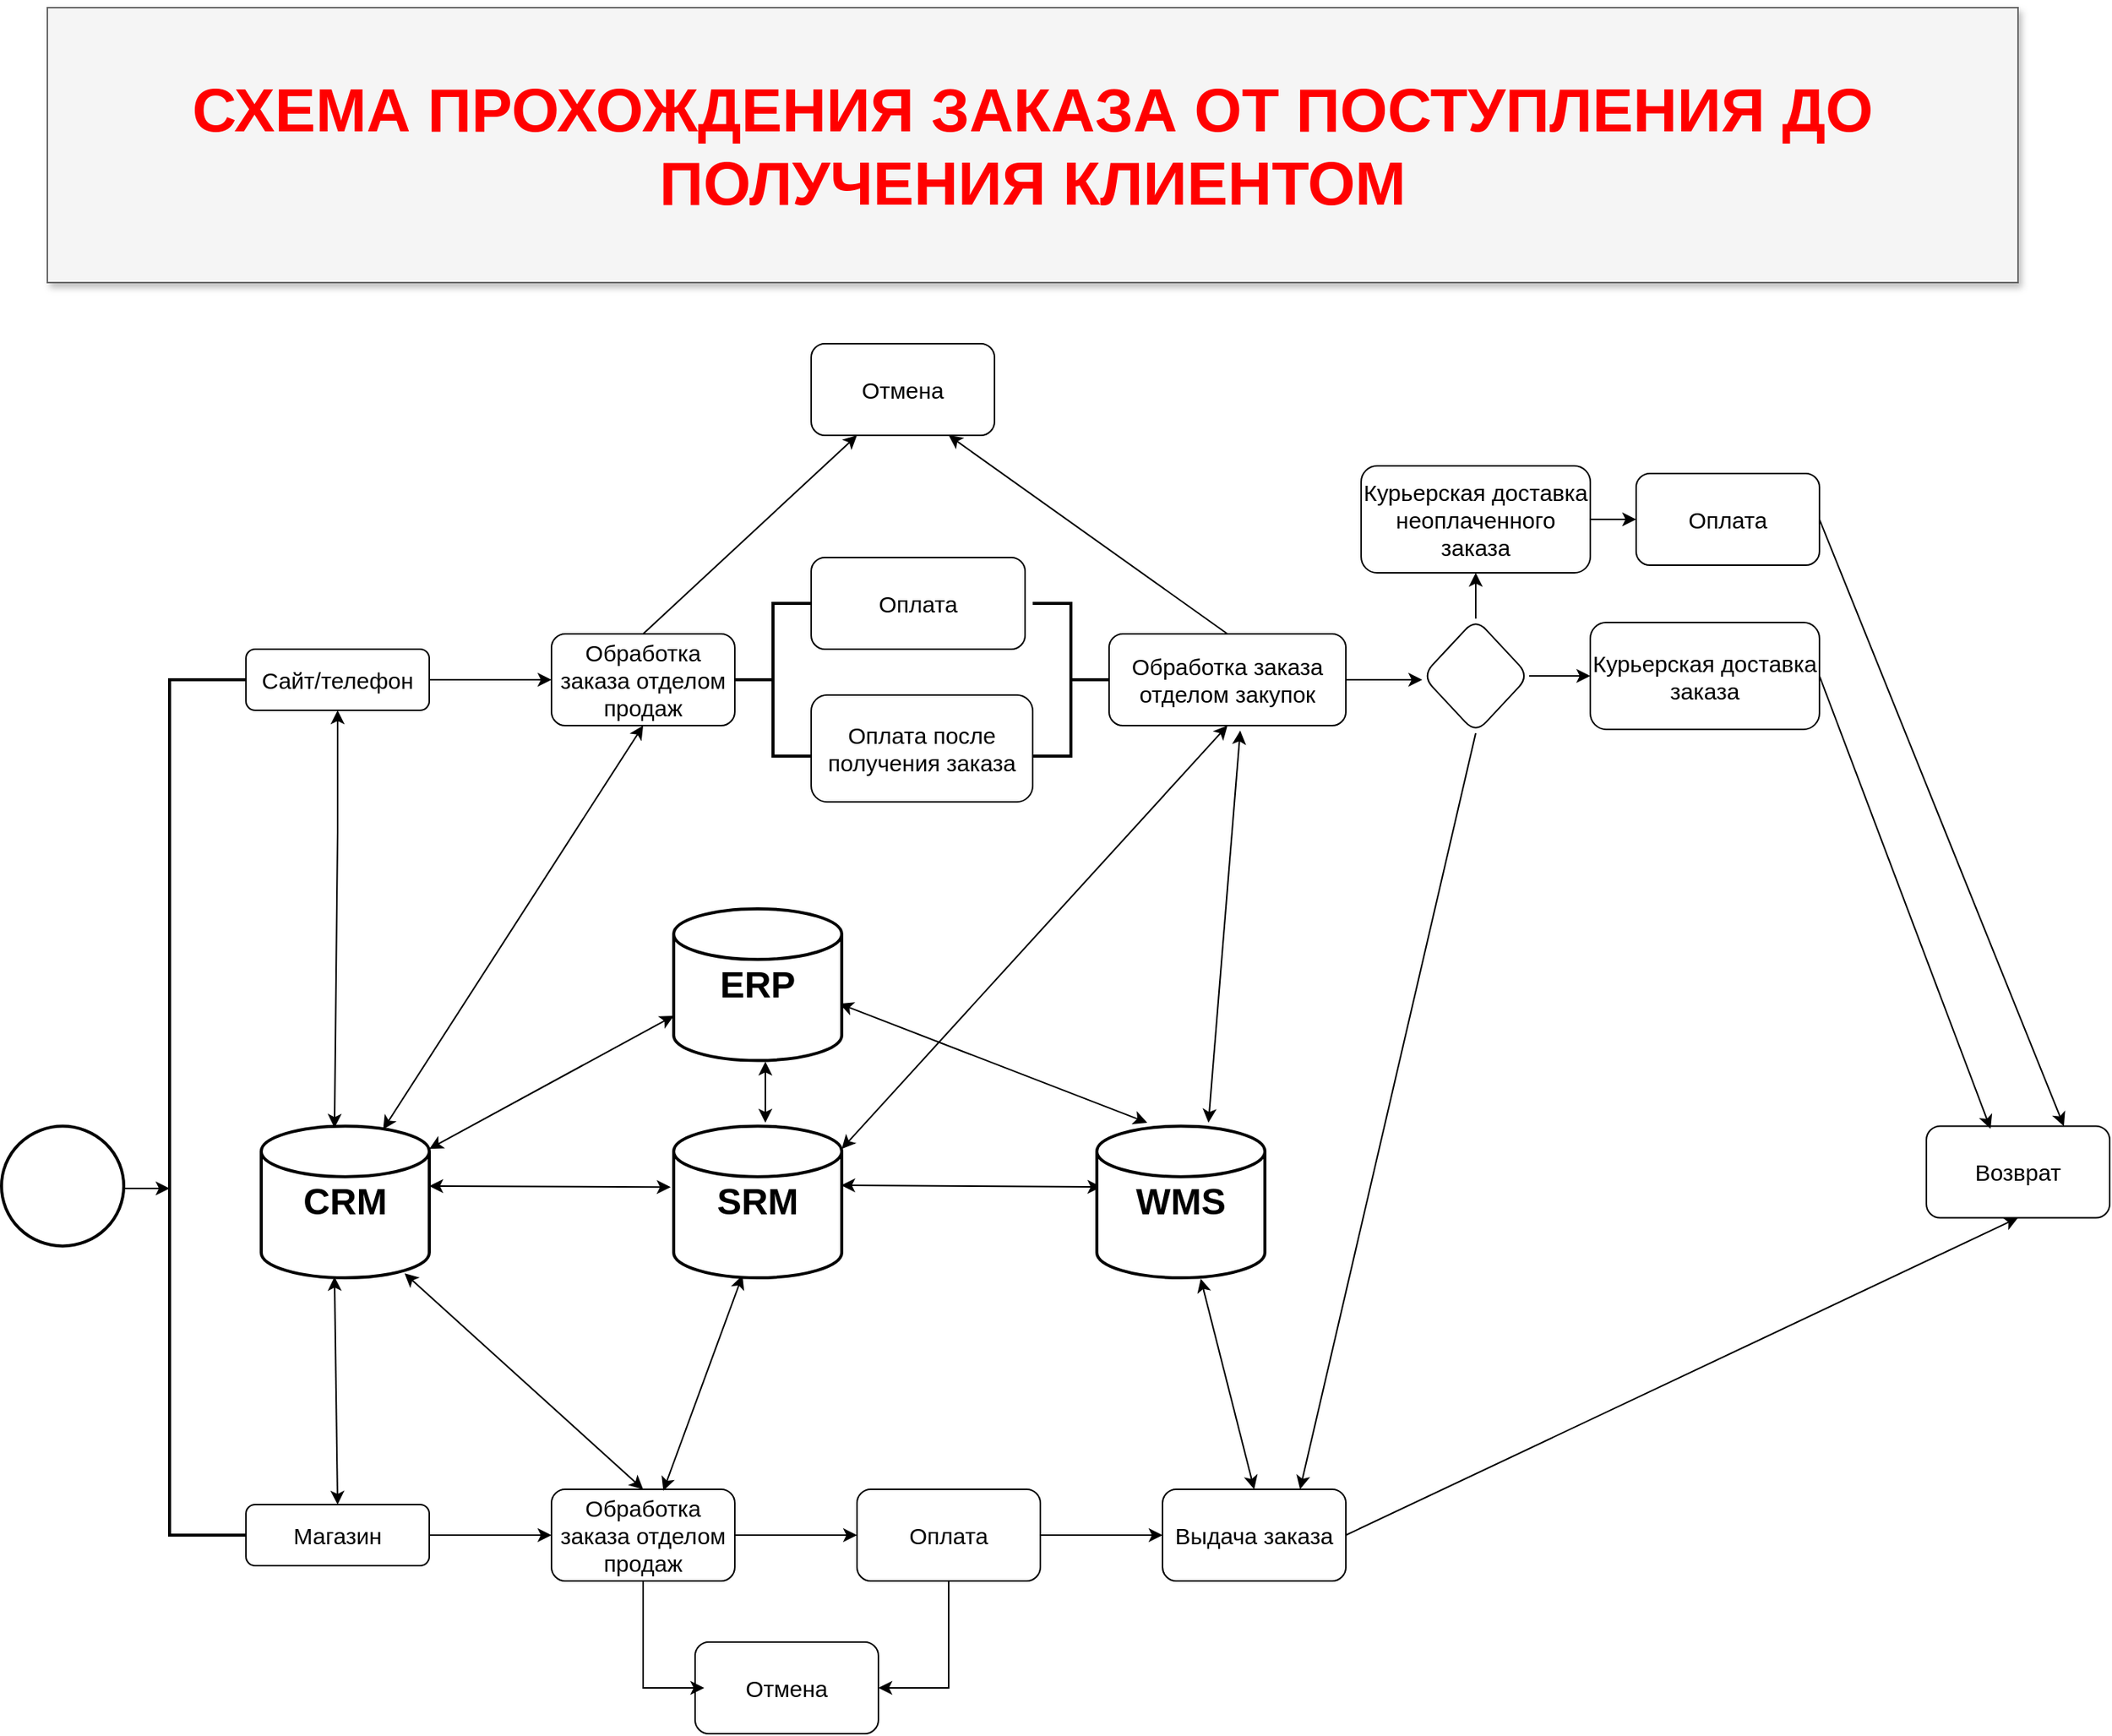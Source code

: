<mxfile version="24.0.1" type="device">
  <diagram id="C5RBs43oDa-KdzZeNtuy" name="Page-1">
    <mxGraphModel dx="1707" dy="452" grid="1" gridSize="10" guides="1" tooltips="1" connect="1" arrows="1" fold="1" page="1" pageScale="1" pageWidth="827" pageHeight="1169" math="0" shadow="0">
      <root>
        <mxCell id="WIyWlLk6GJQsqaUBKTNV-0" />
        <mxCell id="WIyWlLk6GJQsqaUBKTNV-1" parent="WIyWlLk6GJQsqaUBKTNV-0" />
        <mxCell id="OxN-Xx4dsnYel7XNfbB_-15" value="" style="edgeStyle=orthogonalEdgeStyle;rounded=0;orthogonalLoop=1;jettySize=auto;html=1;" edge="1" parent="WIyWlLk6GJQsqaUBKTNV-1" source="WIyWlLk6GJQsqaUBKTNV-3" target="OxN-Xx4dsnYel7XNfbB_-14">
          <mxGeometry relative="1" as="geometry" />
        </mxCell>
        <mxCell id="WIyWlLk6GJQsqaUBKTNV-3" value="Сайт/телефон" style="rounded=1;whiteSpace=wrap;html=1;fontSize=15;glass=0;strokeWidth=1;shadow=0;" parent="WIyWlLk6GJQsqaUBKTNV-1" vertex="1">
          <mxGeometry x="160" y="470" width="120" height="40" as="geometry" />
        </mxCell>
        <mxCell id="OxN-Xx4dsnYel7XNfbB_-18" value="" style="edgeStyle=orthogonalEdgeStyle;rounded=0;orthogonalLoop=1;jettySize=auto;html=1;" edge="1" parent="WIyWlLk6GJQsqaUBKTNV-1" source="WIyWlLk6GJQsqaUBKTNV-11" target="OxN-Xx4dsnYel7XNfbB_-16">
          <mxGeometry relative="1" as="geometry" />
        </mxCell>
        <mxCell id="WIyWlLk6GJQsqaUBKTNV-11" value="Магазин" style="rounded=1;whiteSpace=wrap;html=1;fontSize=15;glass=0;strokeWidth=1;shadow=0;" parent="WIyWlLk6GJQsqaUBKTNV-1" vertex="1">
          <mxGeometry x="160" y="1030" width="120" height="40" as="geometry" />
        </mxCell>
        <mxCell id="OxN-Xx4dsnYel7XNfbB_-2" value="" style="edgeStyle=orthogonalEdgeStyle;rounded=0;orthogonalLoop=1;jettySize=auto;html=1;" edge="1" parent="WIyWlLk6GJQsqaUBKTNV-1">
          <mxGeometry relative="1" as="geometry">
            <mxPoint x="80" y="823.0" as="sourcePoint" />
            <mxPoint x="110" y="823" as="targetPoint" />
          </mxGeometry>
        </mxCell>
        <mxCell id="OxN-Xx4dsnYel7XNfbB_-4" value="" style="strokeWidth=2;html=1;shape=mxgraph.flowchart.annotation_1;align=left;pointerEvents=1;" vertex="1" parent="WIyWlLk6GJQsqaUBKTNV-1">
          <mxGeometry x="110" y="490" width="50" height="560" as="geometry" />
        </mxCell>
        <mxCell id="OxN-Xx4dsnYel7XNfbB_-9" value="" style="endArrow=classic;startArrow=classic;html=1;rounded=0;entryX=0.5;entryY=1;entryDx=0;entryDy=0;exitX=0.436;exitY=0.011;exitDx=0;exitDy=0;exitPerimeter=0;" edge="1" parent="WIyWlLk6GJQsqaUBKTNV-1" source="OxN-Xx4dsnYel7XNfbB_-73" target="WIyWlLk6GJQsqaUBKTNV-3">
          <mxGeometry width="50" height="50" relative="1" as="geometry">
            <mxPoint x="220" y="700" as="sourcePoint" />
            <mxPoint x="470" y="660" as="targetPoint" />
            <Array as="points">
              <mxPoint x="220" y="590" />
            </Array>
          </mxGeometry>
        </mxCell>
        <mxCell id="OxN-Xx4dsnYel7XNfbB_-11" value="" style="endArrow=classic;startArrow=classic;html=1;rounded=0;entryX=0.436;entryY=0.994;entryDx=0;entryDy=0;exitX=0.5;exitY=0;exitDx=0;exitDy=0;exitPerimeter=0;entryPerimeter=0;" edge="1" parent="WIyWlLk6GJQsqaUBKTNV-1" source="WIyWlLk6GJQsqaUBKTNV-11" target="OxN-Xx4dsnYel7XNfbB_-73">
          <mxGeometry width="50" height="50" relative="1" as="geometry">
            <mxPoint x="220" y="1020" as="sourcePoint" />
            <mxPoint x="220" y="851.5" as="targetPoint" />
          </mxGeometry>
        </mxCell>
        <mxCell id="OxN-Xx4dsnYel7XNfbB_-13" value="&lt;h1&gt;&lt;font style=&quot;font-size: 40px;&quot; color=&quot;#ff0000&quot;&gt;СХЕМА ПРОХОЖДЕНИЯ ЗАКАЗА ОТ ПОСТУПЛЕНИЯ ДО ПОЛУЧЕНИЯ КЛИЕНТОМ&lt;/font&gt;&lt;/h1&gt;" style="text;html=1;align=center;verticalAlign=middle;whiteSpace=wrap;rounded=0;fillColor=#f5f5f5;strokeColor=#666666;fontColor=#333333;shadow=1;" vertex="1" parent="WIyWlLk6GJQsqaUBKTNV-1">
          <mxGeometry x="30" y="50" width="1290" height="180" as="geometry" />
        </mxCell>
        <mxCell id="OxN-Xx4dsnYel7XNfbB_-14" value="Обработка заказа отделом продаж" style="whiteSpace=wrap;html=1;fontSize=15;rounded=1;glass=0;strokeWidth=1;shadow=0;" vertex="1" parent="WIyWlLk6GJQsqaUBKTNV-1">
          <mxGeometry x="360" y="460" width="120" height="60" as="geometry" />
        </mxCell>
        <mxCell id="OxN-Xx4dsnYel7XNfbB_-20" value="" style="edgeStyle=orthogonalEdgeStyle;rounded=0;orthogonalLoop=1;jettySize=auto;html=1;" edge="1" parent="WIyWlLk6GJQsqaUBKTNV-1" source="OxN-Xx4dsnYel7XNfbB_-16" target="OxN-Xx4dsnYel7XNfbB_-19">
          <mxGeometry relative="1" as="geometry" />
        </mxCell>
        <mxCell id="OxN-Xx4dsnYel7XNfbB_-16" value="Обработка заказа отделом продаж" style="whiteSpace=wrap;html=1;fontSize=15;rounded=1;glass=0;strokeWidth=1;shadow=0;" vertex="1" parent="WIyWlLk6GJQsqaUBKTNV-1">
          <mxGeometry x="360" y="1020" width="120" height="60" as="geometry" />
        </mxCell>
        <mxCell id="OxN-Xx4dsnYel7XNfbB_-22" value="" style="edgeStyle=orthogonalEdgeStyle;rounded=0;orthogonalLoop=1;jettySize=auto;html=1;" edge="1" parent="WIyWlLk6GJQsqaUBKTNV-1" source="OxN-Xx4dsnYel7XNfbB_-19" target="OxN-Xx4dsnYel7XNfbB_-21">
          <mxGeometry relative="1" as="geometry" />
        </mxCell>
        <mxCell id="OxN-Xx4dsnYel7XNfbB_-26" value="" style="edgeStyle=orthogonalEdgeStyle;rounded=0;orthogonalLoop=1;jettySize=auto;html=1;entryX=1;entryY=0.5;entryDx=0;entryDy=0;" edge="1" parent="WIyWlLk6GJQsqaUBKTNV-1" source="OxN-Xx4dsnYel7XNfbB_-19" target="OxN-Xx4dsnYel7XNfbB_-23">
          <mxGeometry relative="1" as="geometry" />
        </mxCell>
        <mxCell id="OxN-Xx4dsnYel7XNfbB_-19" value="Оплата" style="whiteSpace=wrap;html=1;fontSize=15;rounded=1;glass=0;strokeWidth=1;shadow=0;" vertex="1" parent="WIyWlLk6GJQsqaUBKTNV-1">
          <mxGeometry x="560" y="1020" width="120" height="60" as="geometry" />
        </mxCell>
        <mxCell id="OxN-Xx4dsnYel7XNfbB_-21" value="Выдача заказа" style="whiteSpace=wrap;html=1;fontSize=15;rounded=1;glass=0;strokeWidth=1;shadow=0;" vertex="1" parent="WIyWlLk6GJQsqaUBKTNV-1">
          <mxGeometry x="760" y="1020" width="120" height="60" as="geometry" />
        </mxCell>
        <mxCell id="OxN-Xx4dsnYel7XNfbB_-23" value="Отмена" style="whiteSpace=wrap;html=1;fontSize=15;rounded=1;glass=0;strokeWidth=1;shadow=0;" vertex="1" parent="WIyWlLk6GJQsqaUBKTNV-1">
          <mxGeometry x="454" y="1120" width="120" height="60" as="geometry" />
        </mxCell>
        <mxCell id="OxN-Xx4dsnYel7XNfbB_-30" value="" style="endArrow=classic;html=1;rounded=0;exitX=0.5;exitY=1;exitDx=0;exitDy=0;entryX=0.05;entryY=0.5;entryDx=0;entryDy=0;entryPerimeter=0;" edge="1" parent="WIyWlLk6GJQsqaUBKTNV-1" source="OxN-Xx4dsnYel7XNfbB_-16" target="OxN-Xx4dsnYel7XNfbB_-23">
          <mxGeometry width="50" height="50" relative="1" as="geometry">
            <mxPoint x="420" y="970" as="sourcePoint" />
            <mxPoint x="450" y="1150" as="targetPoint" />
            <Array as="points">
              <mxPoint x="420" y="1150" />
            </Array>
          </mxGeometry>
        </mxCell>
        <mxCell id="OxN-Xx4dsnYel7XNfbB_-37" value="" style="endArrow=classic;startArrow=classic;html=1;rounded=0;entryX=-0.018;entryY=0.402;entryDx=0;entryDy=0;entryPerimeter=0;exitX=1;exitY=0.395;exitDx=0;exitDy=0;exitPerimeter=0;" edge="1" parent="WIyWlLk6GJQsqaUBKTNV-1" source="OxN-Xx4dsnYel7XNfbB_-73" target="OxN-Xx4dsnYel7XNfbB_-75">
          <mxGeometry width="50" height="50" relative="1" as="geometry">
            <mxPoint x="280" y="822" as="sourcePoint" />
            <mxPoint x="440.24" y="821.5" as="targetPoint" />
          </mxGeometry>
        </mxCell>
        <mxCell id="OxN-Xx4dsnYel7XNfbB_-38" value="" style="endArrow=classic;startArrow=classic;html=1;rounded=0;exitX=0.997;exitY=0.39;exitDx=0;exitDy=0;exitPerimeter=0;entryX=0.027;entryY=0.401;entryDx=0;entryDy=0;entryPerimeter=0;" edge="1" parent="WIyWlLk6GJQsqaUBKTNV-1" source="OxN-Xx4dsnYel7XNfbB_-75" target="OxN-Xx4dsnYel7XNfbB_-76">
          <mxGeometry width="50" height="50" relative="1" as="geometry">
            <mxPoint x="560" y="821.5" as="sourcePoint" />
            <mxPoint x="700" y="822" as="targetPoint" />
          </mxGeometry>
        </mxCell>
        <mxCell id="OxN-Xx4dsnYel7XNfbB_-39" value="" style="endArrow=classic;startArrow=classic;html=1;rounded=0;entryX=0.5;entryY=1;entryDx=0;entryDy=0;" edge="1" parent="WIyWlLk6GJQsqaUBKTNV-1">
          <mxGeometry width="50" height="50" relative="1" as="geometry">
            <mxPoint x="500" y="780" as="sourcePoint" />
            <mxPoint x="500" y="740" as="targetPoint" />
          </mxGeometry>
        </mxCell>
        <mxCell id="OxN-Xx4dsnYel7XNfbB_-41" value="" style="endArrow=classic;startArrow=classic;html=1;rounded=0;entryX=0.5;entryY=1;entryDx=0;entryDy=0;entryPerimeter=0;exitX=0.725;exitY=0.022;exitDx=0;exitDy=0;exitPerimeter=0;" edge="1" parent="WIyWlLk6GJQsqaUBKTNV-1" source="OxN-Xx4dsnYel7XNfbB_-73" target="OxN-Xx4dsnYel7XNfbB_-14">
          <mxGeometry width="50" height="50" relative="1" as="geometry">
            <mxPoint x="270" y="740" as="sourcePoint" />
            <mxPoint x="470" y="740" as="targetPoint" />
          </mxGeometry>
        </mxCell>
        <mxCell id="OxN-Xx4dsnYel7XNfbB_-42" value="" style="endArrow=classic;startArrow=classic;html=1;rounded=0;exitX=0.5;exitY=0;exitDx=0;exitDy=0;entryX=0.853;entryY=0.971;entryDx=0;entryDy=0;entryPerimeter=0;" edge="1" parent="WIyWlLk6GJQsqaUBKTNV-1" source="OxN-Xx4dsnYel7XNfbB_-16" target="OxN-Xx4dsnYel7XNfbB_-73">
          <mxGeometry width="50" height="50" relative="1" as="geometry">
            <mxPoint x="420" y="900" as="sourcePoint" />
            <mxPoint x="240.04" y="850.0" as="targetPoint" />
          </mxGeometry>
        </mxCell>
        <mxCell id="OxN-Xx4dsnYel7XNfbB_-43" value="" style="endArrow=classic;startArrow=classic;html=1;rounded=0;entryX=0.409;entryY=0.985;entryDx=0;entryDy=0;exitX=0.61;exitY=0.016;exitDx=0;exitDy=0;exitPerimeter=0;entryPerimeter=0;" edge="1" parent="WIyWlLk6GJQsqaUBKTNV-1" source="OxN-Xx4dsnYel7XNfbB_-16" target="OxN-Xx4dsnYel7XNfbB_-75">
          <mxGeometry width="50" height="50" relative="1" as="geometry">
            <mxPoint x="420" y="900" as="sourcePoint" />
            <mxPoint x="500" y="851.5" as="targetPoint" />
          </mxGeometry>
        </mxCell>
        <mxCell id="OxN-Xx4dsnYel7XNfbB_-44" value="" style="endArrow=classic;startArrow=classic;html=1;rounded=0;entryX=0.618;entryY=1.006;entryDx=0;entryDy=0;exitX=0.5;exitY=0;exitDx=0;exitDy=0;entryPerimeter=0;" edge="1" parent="WIyWlLk6GJQsqaUBKTNV-1" source="OxN-Xx4dsnYel7XNfbB_-21" target="OxN-Xx4dsnYel7XNfbB_-76">
          <mxGeometry width="50" height="50" relative="1" as="geometry">
            <mxPoint x="420" y="900" as="sourcePoint" />
            <mxPoint x="780" y="851.5" as="targetPoint" />
          </mxGeometry>
        </mxCell>
        <mxCell id="OxN-Xx4dsnYel7XNfbB_-45" value="" style="endArrow=classic;startArrow=classic;html=1;rounded=0;entryX=0.987;entryY=0.626;entryDx=0;entryDy=0;exitX=0.3;exitY=-0.023;exitDx=0;exitDy=0;exitPerimeter=0;entryPerimeter=0;" edge="1" parent="WIyWlLk6GJQsqaUBKTNV-1" source="OxN-Xx4dsnYel7XNfbB_-76" target="OxN-Xx4dsnYel7XNfbB_-77">
          <mxGeometry width="50" height="50" relative="1" as="geometry">
            <mxPoint x="780" y="791.5" as="sourcePoint" />
            <mxPoint x="560" y="710" as="targetPoint" />
          </mxGeometry>
        </mxCell>
        <mxCell id="OxN-Xx4dsnYel7XNfbB_-46" value="" style="endArrow=classic;startArrow=classic;html=1;rounded=0;entryX=0;entryY=0.5;entryDx=0;entryDy=0;exitX=1;exitY=0.15;exitDx=0;exitDy=0;exitPerimeter=0;" edge="1" parent="WIyWlLk6GJQsqaUBKTNV-1" source="OxN-Xx4dsnYel7XNfbB_-73">
          <mxGeometry width="50" height="50" relative="1" as="geometry">
            <mxPoint x="300" y="800" as="sourcePoint" />
            <mxPoint x="440" y="710" as="targetPoint" />
          </mxGeometry>
        </mxCell>
        <mxCell id="OxN-Xx4dsnYel7XNfbB_-65" value="Оплата" style="whiteSpace=wrap;html=1;fontSize=15;rounded=1;glass=0;strokeWidth=1;shadow=0;" vertex="1" parent="WIyWlLk6GJQsqaUBKTNV-1">
          <mxGeometry x="530" y="410" width="140" height="60" as="geometry" />
        </mxCell>
        <mxCell id="OxN-Xx4dsnYel7XNfbB_-69" value="Оплата после получения заказа" style="rounded=1;whiteSpace=wrap;html=1;fontSize=15;" vertex="1" parent="WIyWlLk6GJQsqaUBKTNV-1">
          <mxGeometry x="530" y="500" width="145" height="70" as="geometry" />
        </mxCell>
        <mxCell id="OxN-Xx4dsnYel7XNfbB_-71" value="" style="strokeWidth=2;html=1;shape=mxgraph.flowchart.annotation_2;align=left;labelPosition=right;pointerEvents=1;" vertex="1" parent="WIyWlLk6GJQsqaUBKTNV-1">
          <mxGeometry x="480" y="440" width="50" height="100" as="geometry" />
        </mxCell>
        <mxCell id="OxN-Xx4dsnYel7XNfbB_-72" value="" style="strokeWidth=2;html=1;shape=mxgraph.flowchart.start_2;whiteSpace=wrap;" vertex="1" parent="WIyWlLk6GJQsqaUBKTNV-1">
          <mxGeometry y="782.25" width="80" height="78.5" as="geometry" />
        </mxCell>
        <mxCell id="OxN-Xx4dsnYel7XNfbB_-73" value="&lt;h1&gt;CRM&lt;/h1&gt;" style="strokeWidth=2;html=1;shape=mxgraph.flowchart.database;whiteSpace=wrap;" vertex="1" parent="WIyWlLk6GJQsqaUBKTNV-1">
          <mxGeometry x="170" y="782.25" width="110" height="99.25" as="geometry" />
        </mxCell>
        <mxCell id="OxN-Xx4dsnYel7XNfbB_-75" value="&lt;h1&gt;SRM&lt;/h1&gt;" style="strokeWidth=2;html=1;shape=mxgraph.flowchart.database;whiteSpace=wrap;" vertex="1" parent="WIyWlLk6GJQsqaUBKTNV-1">
          <mxGeometry x="440" y="782.25" width="110" height="99.25" as="geometry" />
        </mxCell>
        <mxCell id="OxN-Xx4dsnYel7XNfbB_-76" value="&lt;h1&gt;WMS&lt;/h1&gt;" style="strokeWidth=2;html=1;shape=mxgraph.flowchart.database;whiteSpace=wrap;direction=east;" vertex="1" parent="WIyWlLk6GJQsqaUBKTNV-1">
          <mxGeometry x="717" y="782.25" width="110" height="99.25" as="geometry" />
        </mxCell>
        <mxCell id="OxN-Xx4dsnYel7XNfbB_-77" value="&lt;h1&gt;ERP&lt;/h1&gt;" style="strokeWidth=2;html=1;shape=mxgraph.flowchart.database;whiteSpace=wrap;" vertex="1" parent="WIyWlLk6GJQsqaUBKTNV-1">
          <mxGeometry x="440" y="640" width="110" height="99.25" as="geometry" />
        </mxCell>
        <mxCell id="OxN-Xx4dsnYel7XNfbB_-78" value="&lt;font style=&quot;font-size: 15px;&quot;&gt;Отмена&lt;/font&gt;" style="rounded=1;whiteSpace=wrap;html=1;" vertex="1" parent="WIyWlLk6GJQsqaUBKTNV-1">
          <mxGeometry x="530" y="270" width="120" height="60" as="geometry" />
        </mxCell>
        <mxCell id="OxN-Xx4dsnYel7XNfbB_-80" value="" style="endArrow=classic;html=1;rounded=0;exitX=0.5;exitY=0;exitDx=0;exitDy=0;entryX=0.25;entryY=1;entryDx=0;entryDy=0;" edge="1" parent="WIyWlLk6GJQsqaUBKTNV-1" source="OxN-Xx4dsnYel7XNfbB_-14" target="OxN-Xx4dsnYel7XNfbB_-78">
          <mxGeometry width="50" height="50" relative="1" as="geometry">
            <mxPoint x="630" y="540" as="sourcePoint" />
            <mxPoint x="680" y="490" as="targetPoint" />
          </mxGeometry>
        </mxCell>
        <mxCell id="OxN-Xx4dsnYel7XNfbB_-81" value="" style="strokeWidth=2;html=1;shape=mxgraph.flowchart.annotation_2;align=left;labelPosition=right;pointerEvents=1;direction=west;" vertex="1" parent="WIyWlLk6GJQsqaUBKTNV-1">
          <mxGeometry x="675" y="440" width="50" height="100" as="geometry" />
        </mxCell>
        <mxCell id="OxN-Xx4dsnYel7XNfbB_-105" value="" style="edgeStyle=orthogonalEdgeStyle;rounded=0;orthogonalLoop=1;jettySize=auto;html=1;" edge="1" parent="WIyWlLk6GJQsqaUBKTNV-1" source="OxN-Xx4dsnYel7XNfbB_-84">
          <mxGeometry relative="1" as="geometry">
            <mxPoint x="930" y="490" as="targetPoint" />
          </mxGeometry>
        </mxCell>
        <mxCell id="OxN-Xx4dsnYel7XNfbB_-84" value="&lt;font style=&quot;font-size: 15px;&quot;&gt;Обработка заказа отделом закупок&lt;/font&gt;" style="rounded=1;whiteSpace=wrap;html=1;" vertex="1" parent="WIyWlLk6GJQsqaUBKTNV-1">
          <mxGeometry x="725" y="460" width="155" height="60" as="geometry" />
        </mxCell>
        <mxCell id="OxN-Xx4dsnYel7XNfbB_-85" value="" style="endArrow=classic;html=1;rounded=0;entryX=0.75;entryY=1;entryDx=0;entryDy=0;exitX=0.5;exitY=0;exitDx=0;exitDy=0;" edge="1" parent="WIyWlLk6GJQsqaUBKTNV-1" source="OxN-Xx4dsnYel7XNfbB_-84" target="OxN-Xx4dsnYel7XNfbB_-78">
          <mxGeometry width="50" height="50" relative="1" as="geometry">
            <mxPoint x="630" y="490" as="sourcePoint" />
            <mxPoint x="680" y="440" as="targetPoint" />
          </mxGeometry>
        </mxCell>
        <mxCell id="OxN-Xx4dsnYel7XNfbB_-86" value="" style="endArrow=classic;startArrow=classic;html=1;rounded=0;exitX=1;exitY=0.15;exitDx=0;exitDy=0;exitPerimeter=0;entryX=0.5;entryY=1;entryDx=0;entryDy=0;" edge="1" parent="WIyWlLk6GJQsqaUBKTNV-1" source="OxN-Xx4dsnYel7XNfbB_-75" target="OxN-Xx4dsnYel7XNfbB_-84">
          <mxGeometry width="50" height="50" relative="1" as="geometry">
            <mxPoint x="630" y="650" as="sourcePoint" />
            <mxPoint x="680" y="600" as="targetPoint" />
          </mxGeometry>
        </mxCell>
        <mxCell id="OxN-Xx4dsnYel7XNfbB_-91" value="" style="edgeStyle=orthogonalEdgeStyle;rounded=0;orthogonalLoop=1;jettySize=auto;html=1;" edge="1" parent="WIyWlLk6GJQsqaUBKTNV-1" source="OxN-Xx4dsnYel7XNfbB_-88" target="OxN-Xx4dsnYel7XNfbB_-90">
          <mxGeometry relative="1" as="geometry" />
        </mxCell>
        <mxCell id="OxN-Xx4dsnYel7XNfbB_-88" value="&lt;font style=&quot;font-size: 15px;&quot;&gt;Курьерская доставка неоплаченного заказа&lt;/font&gt;" style="rounded=1;whiteSpace=wrap;html=1;" vertex="1" parent="WIyWlLk6GJQsqaUBKTNV-1">
          <mxGeometry x="890" y="350" width="150" height="70" as="geometry" />
        </mxCell>
        <mxCell id="OxN-Xx4dsnYel7XNfbB_-89" value="&lt;font style=&quot;font-size: 15px;&quot;&gt;Курьерская доставка заказа&lt;/font&gt;" style="rounded=1;whiteSpace=wrap;html=1;" vertex="1" parent="WIyWlLk6GJQsqaUBKTNV-1">
          <mxGeometry x="1040" y="452.5" width="150" height="70" as="geometry" />
        </mxCell>
        <mxCell id="OxN-Xx4dsnYel7XNfbB_-90" value="&lt;font style=&quot;font-size: 15px;&quot;&gt;Оплата&lt;/font&gt;" style="whiteSpace=wrap;html=1;rounded=1;" vertex="1" parent="WIyWlLk6GJQsqaUBKTNV-1">
          <mxGeometry x="1070" y="355" width="120" height="60" as="geometry" />
        </mxCell>
        <mxCell id="OxN-Xx4dsnYel7XNfbB_-101" value="" style="endArrow=classic;startArrow=classic;html=1;rounded=0;entryX=0.554;entryY=1.055;entryDx=0;entryDy=0;entryPerimeter=0;exitX=0.664;exitY=-0.023;exitDx=0;exitDy=0;exitPerimeter=0;" edge="1" parent="WIyWlLk6GJQsqaUBKTNV-1" source="OxN-Xx4dsnYel7XNfbB_-76" target="OxN-Xx4dsnYel7XNfbB_-84">
          <mxGeometry width="50" height="50" relative="1" as="geometry">
            <mxPoint x="740" y="690" as="sourcePoint" />
            <mxPoint x="790" y="640" as="targetPoint" />
          </mxGeometry>
        </mxCell>
        <mxCell id="OxN-Xx4dsnYel7XNfbB_-106" value="" style="edgeStyle=orthogonalEdgeStyle;rounded=0;orthogonalLoop=1;jettySize=auto;html=1;" edge="1" parent="WIyWlLk6GJQsqaUBKTNV-1" source="OxN-Xx4dsnYel7XNfbB_-104" target="OxN-Xx4dsnYel7XNfbB_-88">
          <mxGeometry relative="1" as="geometry" />
        </mxCell>
        <mxCell id="OxN-Xx4dsnYel7XNfbB_-107" value="" style="edgeStyle=orthogonalEdgeStyle;rounded=0;orthogonalLoop=1;jettySize=auto;html=1;" edge="1" parent="WIyWlLk6GJQsqaUBKTNV-1" source="OxN-Xx4dsnYel7XNfbB_-104" target="OxN-Xx4dsnYel7XNfbB_-89">
          <mxGeometry relative="1" as="geometry" />
        </mxCell>
        <mxCell id="OxN-Xx4dsnYel7XNfbB_-104" value="" style="rhombus;whiteSpace=wrap;html=1;rounded=1;" vertex="1" parent="WIyWlLk6GJQsqaUBKTNV-1">
          <mxGeometry x="930" y="450" width="70" height="75" as="geometry" />
        </mxCell>
        <mxCell id="OxN-Xx4dsnYel7XNfbB_-109" value="" style="endArrow=classic;html=1;rounded=0;exitX=0.5;exitY=1;exitDx=0;exitDy=0;entryX=0.75;entryY=0;entryDx=0;entryDy=0;" edge="1" parent="WIyWlLk6GJQsqaUBKTNV-1" source="OxN-Xx4dsnYel7XNfbB_-104" target="OxN-Xx4dsnYel7XNfbB_-21">
          <mxGeometry width="50" height="50" relative="1" as="geometry">
            <mxPoint x="740" y="770" as="sourcePoint" />
            <mxPoint x="940" y="810" as="targetPoint" />
          </mxGeometry>
        </mxCell>
        <mxCell id="OxN-Xx4dsnYel7XNfbB_-110" value="&lt;font style=&quot;font-size: 15px;&quot;&gt;Возврат&lt;/font&gt;" style="rounded=1;whiteSpace=wrap;html=1;" vertex="1" parent="WIyWlLk6GJQsqaUBKTNV-1">
          <mxGeometry x="1260" y="782.25" width="120" height="60" as="geometry" />
        </mxCell>
        <mxCell id="OxN-Xx4dsnYel7XNfbB_-111" value="" style="endArrow=classic;html=1;rounded=0;entryX=0.5;entryY=1;entryDx=0;entryDy=0;exitX=1;exitY=0.5;exitDx=0;exitDy=0;" edge="1" parent="WIyWlLk6GJQsqaUBKTNV-1" source="OxN-Xx4dsnYel7XNfbB_-21" target="OxN-Xx4dsnYel7XNfbB_-110">
          <mxGeometry width="50" height="50" relative="1" as="geometry">
            <mxPoint x="900" y="840" as="sourcePoint" />
            <mxPoint x="950" y="790" as="targetPoint" />
          </mxGeometry>
        </mxCell>
        <mxCell id="OxN-Xx4dsnYel7XNfbB_-112" value="" style="endArrow=classic;html=1;rounded=0;entryX=0.35;entryY=0.029;entryDx=0;entryDy=0;entryPerimeter=0;exitX=1;exitY=0.5;exitDx=0;exitDy=0;" edge="1" parent="WIyWlLk6GJQsqaUBKTNV-1" source="OxN-Xx4dsnYel7XNfbB_-89" target="OxN-Xx4dsnYel7XNfbB_-110">
          <mxGeometry width="50" height="50" relative="1" as="geometry">
            <mxPoint x="900" y="630" as="sourcePoint" />
            <mxPoint x="950" y="580" as="targetPoint" />
          </mxGeometry>
        </mxCell>
        <mxCell id="OxN-Xx4dsnYel7XNfbB_-113" value="" style="endArrow=classic;html=1;rounded=0;entryX=0.75;entryY=0;entryDx=0;entryDy=0;exitX=1;exitY=0.5;exitDx=0;exitDy=0;" edge="1" parent="WIyWlLk6GJQsqaUBKTNV-1" source="OxN-Xx4dsnYel7XNfbB_-90" target="OxN-Xx4dsnYel7XNfbB_-110">
          <mxGeometry width="50" height="50" relative="1" as="geometry">
            <mxPoint x="900" y="630" as="sourcePoint" />
            <mxPoint x="950" y="580" as="targetPoint" />
          </mxGeometry>
        </mxCell>
      </root>
    </mxGraphModel>
  </diagram>
</mxfile>

